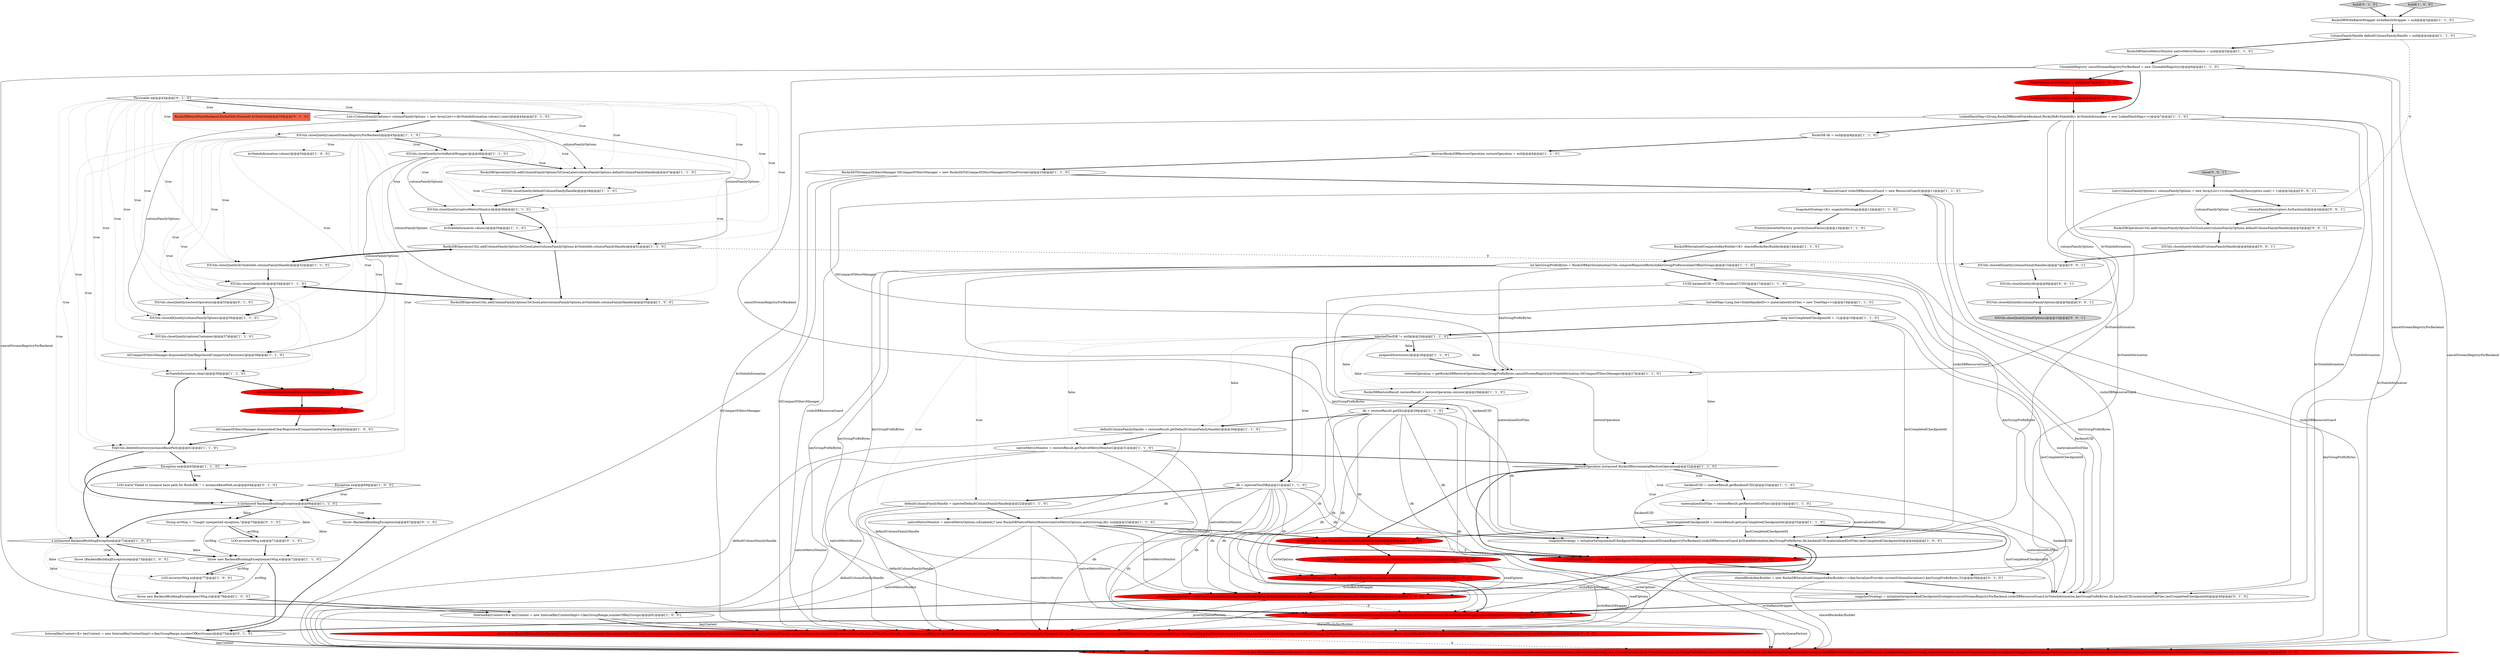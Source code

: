 digraph {
79 [style = filled, label = "InternalKeyContext<K> keyContext = new InternalKeyContextImpl<>(keyGroupRange,numberOfKeyGroups)@@@75@@@['0', '1', '0']", fillcolor = white, shape = ellipse image = "AAA0AAABBB2BBB"];
26 [style = filled, label = "RocksDbTtlCompactFiltersManager ttlCompactFiltersManager = new RocksDbTtlCompactFiltersManager(ttlTimeProvider)@@@10@@@['1', '1', '0']", fillcolor = white, shape = ellipse image = "AAA0AAABBB1BBB"];
17 [style = filled, label = "snapshotStrategy = initializeSavepointAndCheckpointStrategies(cancelStreamRegistryForBackend,rocksDBResourceGuard,kvStateInformation,keyGroupPrefixBytes,db,backendUID,materializedSstFiles,lastCompletedCheckpointId)@@@44@@@['1', '0', '0']", fillcolor = white, shape = ellipse image = "AAA0AAABBB1BBB"];
27 [style = filled, label = "db = restoreResult.getDb()@@@29@@@['1', '1', '0']", fillcolor = white, shape = ellipse image = "AAA0AAABBB1BBB"];
6 [style = filled, label = "IOUtils.closeQuietly(kvStateInfo.columnFamilyHandle)@@@52@@@['1', '1', '0']", fillcolor = white, shape = ellipse image = "AAA0AAABBB1BBB"];
53 [style = filled, label = "backendUID = restoreResult.getBackendUID()@@@33@@@['1', '1', '0']", fillcolor = white, shape = ellipse image = "AAA0AAABBB1BBB"];
88 [style = filled, label = "List<ColumnFamilyOptions> columnFamilyOptions = new ArrayList<>(columnFamilyDescriptors.size() + 1)@@@3@@@['0', '0', '1']", fillcolor = white, shape = ellipse image = "AAA0AAABBB3BBB"];
30 [style = filled, label = "e instanceof BackendBuildingException@@@72@@@['1', '0', '0']", fillcolor = white, shape = diamond image = "AAA0AAABBB1BBB"];
12 [style = filled, label = "AbstractRocksDBRestoreOperation restoreOperation = null@@@9@@@['1', '1', '0']", fillcolor = white, shape = ellipse image = "AAA0AAABBB1BBB"];
36 [style = filled, label = "db = injectedTestDB@@@21@@@['1', '1', '0']", fillcolor = white, shape = ellipse image = "AAA0AAABBB1BBB"];
19 [style = filled, label = "RocksDBSerializedCompositeKeyBuilder<K> sharedRocksKeyBuilder@@@14@@@['1', '1', '0']", fillcolor = white, shape = ellipse image = "AAA0AAABBB1BBB"];
77 [style = filled, label = "writeBatchWrapper = new RocksDBWriteBatchWrapper(db,optionsContainer.getWriteOptions(),writeBatchSize)@@@38@@@['0', '1', '0']", fillcolor = red, shape = ellipse image = "AAA1AAABBB2BBB"];
58 [style = filled, label = "IOUtils.closeQuietly(nativeMetricMonitor)@@@49@@@['1', '1', '0']", fillcolor = white, shape = ellipse image = "AAA0AAABBB1BBB"];
34 [style = filled, label = "RocksDBOperationUtils.addColumnFamilyOptionsToCloseLater(columnFamilyOptions,defaultColumnFamilyHandle)@@@47@@@['1', '1', '0']", fillcolor = white, shape = ellipse image = "AAA0AAABBB1BBB"];
32 [style = filled, label = "PriorityQueueSetFactory priorityQueueFactory@@@13@@@['1', '1', '0']", fillcolor = white, shape = ellipse image = "AAA0AAABBB1BBB"];
43 [style = filled, label = "IOUtils.closeQuietly(defaultColumnFamilyHandle)@@@48@@@['1', '1', '0']", fillcolor = white, shape = ellipse image = "AAA0AAABBB1BBB"];
4 [style = filled, label = "LOG.error(errMsg,e)@@@77@@@['1', '0', '0']", fillcolor = white, shape = ellipse image = "AAA0AAABBB1BBB"];
8 [style = filled, label = "RocksDBRestoreResult restoreResult = restoreOperation.restore()@@@28@@@['1', '1', '0']", fillcolor = white, shape = ellipse image = "AAA0AAABBB1BBB"];
41 [style = filled, label = "RocksDB db = null@@@8@@@['1', '1', '0']", fillcolor = white, shape = ellipse image = "AAA0AAABBB1BBB"];
22 [style = filled, label = "e instanceof BackendBuildingException@@@66@@@['1', '1', '0']", fillcolor = white, shape = diamond image = "AAA0AAABBB1BBB"];
47 [style = filled, label = "UUID backendUID = UUID.randomUUID()@@@17@@@['1', '1', '0']", fillcolor = white, shape = ellipse image = "AAA0AAABBB1BBB"];
68 [style = filled, label = "return new RocksDBKeyedStateBackend<>(this.userCodeClassLoader,this.instanceBasePath,this.optionsContainer,columnFamilyOptionsFactory,this.kvStateRegistry,this.keySerializerProvider.currentSchemaSerializer(),this.executionConfig,this.ttlTimeProvider,db,kvStateInformation,keyGroupPrefixBytes,cancelStreamRegistryForBackend,this.keyGroupCompressionDecorator,rocksDBResourceGuard,snapshotStrategy.checkpointSnapshotStrategy,snapshotStrategy.savepointSnapshotStrategy,writeBatchWrapper,defaultColumnFamilyHandle,nativeMetricMonitor,sharedRocksKeyBuilder,priorityQueueFactory,ttlCompactFiltersManager,keyContext,writeBatchSize)@@@76@@@['0', '1', '0']", fillcolor = red, shape = ellipse image = "AAA1AAABBB2BBB"];
50 [style = filled, label = "kvStateInformation.clear()@@@59@@@['1', '1', '0']", fillcolor = white, shape = ellipse image = "AAA0AAABBB1BBB"];
87 [style = filled, label = "IOUtils.closeAllQuietly(columnFamilyOptions)@@@9@@@['0', '0', '1']", fillcolor = white, shape = ellipse image = "AAA0AAABBB3BBB"];
24 [style = filled, label = "defaultColumnFamilyHandle = injectedDefaultColumnFamilyHandle@@@22@@@['1', '1', '0']", fillcolor = white, shape = ellipse image = "AAA0AAABBB1BBB"];
76 [style = filled, label = "sharedRocksKeyBuilder = new RocksDBSerializedCompositeKeyBuilder<>(keySerializerProvider.currentSchemaSerializer(),keyGroupPrefixBytes,32)@@@39@@@['0', '1', '0']", fillcolor = white, shape = ellipse image = "AAA0AAABBB2BBB"];
14 [style = filled, label = "WriteOptions writeOptions = null@@@7@@@['1', '0', '0']", fillcolor = red, shape = ellipse image = "AAA1AAABBB1BBB"];
81 [style = filled, label = "snapshotStrategy = initializeSavepointAndCheckpointStrategies(cancelStreamRegistryForBackend,rocksDBResourceGuard,kvStateInformation,keyGroupPrefixBytes,db,backendUID,materializedSstFiles,lastCompletedCheckpointId)@@@40@@@['0', '1', '0']", fillcolor = white, shape = ellipse image = "AAA0AAABBB2BBB"];
23 [style = filled, label = "IOUtils.closeQuietly(writeBatchWrapper)@@@46@@@['1', '1', '0']", fillcolor = white, shape = ellipse image = "AAA0AAABBB1BBB"];
29 [style = filled, label = "IOUtils.closeAllQuietly(columnFamilyOptions)@@@56@@@['1', '1', '0']", fillcolor = white, shape = ellipse image = "AAA0AAABBB1BBB"];
49 [style = filled, label = "LinkedHashMap<String,RocksDBKeyedStateBackend.RocksDbKvStateInfo> kvStateInformation = new LinkedHashMap<>()@@@7@@@['1', '1', '0']", fillcolor = white, shape = ellipse image = "AAA0AAABBB1BBB"];
78 [style = filled, label = "throw (BackendBuildingException)e@@@67@@@['0', '1', '0']", fillcolor = white, shape = ellipse image = "AAA0AAABBB2BBB"];
13 [style = filled, label = "SnapshotStrategy<K> snapshotStrategy@@@12@@@['1', '1', '0']", fillcolor = white, shape = ellipse image = "AAA0AAABBB1BBB"];
62 [style = filled, label = "priorityQueueFactory = initPriorityQueueFactory(keyGroupPrefixBytes,kvStateInformation,db,writeBatchWrapper,nativeMetricMonitor)@@@41@@@['1', '1', '0']", fillcolor = red, shape = ellipse image = "AAA1AAABBB1BBB"];
86 [style = filled, label = "IOUtils.closeQuietly(readOptions)@@@10@@@['0', '0', '1']", fillcolor = lightgray, shape = ellipse image = "AAA0AAABBB3BBB"];
31 [style = filled, label = "prepareDirectories()@@@26@@@['1', '1', '0']", fillcolor = white, shape = ellipse image = "AAA0AAABBB1BBB"];
35 [style = filled, label = "SortedMap<Long,Set<StateHandleID>> materializedSstFiles = new TreeMap<>()@@@18@@@['1', '1', '0']", fillcolor = white, shape = ellipse image = "AAA0AAABBB1BBB"];
45 [style = filled, label = "RocksDBOperationUtils.addColumnFamilyOptionsToCloseLater(columnFamilyOptions,kvStateInfo.columnFamilyHandle)@@@55@@@['1', '0', '0']", fillcolor = white, shape = ellipse image = "AAA0AAABBB1BBB"];
7 [style = filled, label = "long lastCompletedCheckpointId = -1L@@@19@@@['1', '1', '0']", fillcolor = white, shape = ellipse image = "AAA0AAABBB1BBB"];
55 [style = filled, label = "nativeMetricMonitor = restoreResult.getNativeMetricMonitor()@@@31@@@['1', '1', '0']", fillcolor = white, shape = ellipse image = "AAA0AAABBB1BBB"];
63 [style = filled, label = "throw new BackendBuildingException(errMsg,e)@@@72@@@['1', '1', '0']", fillcolor = white, shape = ellipse image = "AAA0AAABBB1BBB"];
80 [style = filled, label = "Throwable e@@@43@@@['0', '1', '0']", fillcolor = white, shape = diamond image = "AAA0AAABBB2BBB"];
82 [style = filled, label = "RocksDBOperationUtils.addColumnFamilyOptionsToCloseLater(columnFamilyOptions,defaultColumnFamilyHandle)@@@5@@@['0', '0', '1']", fillcolor = white, shape = ellipse image = "AAA0AAABBB3BBB"];
74 [style = filled, label = "IOUtils.closeQuietly(restoreOperation)@@@55@@@['0', '1', '0']", fillcolor = white, shape = ellipse image = "AAA0AAABBB2BBB"];
59 [style = filled, label = "nativeMetricMonitor = nativeMetricOptions.isEnabled()? new RocksDBNativeMetricMonitor(nativeMetricOptions,metricGroup,db): null@@@23@@@['1', '1', '0']", fillcolor = white, shape = ellipse image = "AAA0AAABBB1BBB"];
33 [style = filled, label = "IOUtils.closeQuietly(db)@@@54@@@['1', '1', '0']", fillcolor = white, shape = ellipse image = "AAA0AAABBB1BBB"];
18 [style = filled, label = "InternalKeyContext<K> keyContext = new InternalKeyContextImpl<>(keyGroupRange,numberOfKeyGroups)@@@81@@@['1', '0', '0']", fillcolor = white, shape = ellipse image = "AAA0AAABBB1BBB"];
72 [style = filled, label = "LOG.error(errMsg,e)@@@71@@@['0', '1', '0']", fillcolor = white, shape = ellipse image = "AAA0AAABBB2BBB"];
37 [style = filled, label = "throw new BackendBuildingException(errMsg,e)@@@78@@@['1', '0', '0']", fillcolor = white, shape = ellipse image = "AAA0AAABBB1BBB"];
42 [style = filled, label = "readOptions = RocksDBOperationUtils.createTotalOrderSeekReadOptions()@@@41@@@['1', '0', '0']", fillcolor = red, shape = ellipse image = "AAA1AAABBB1BBB"];
69 [style = filled, label = "RocksDBKeyedStateBackend.RocksDbKvStateInfo kvStateInfo@@@50@@@['0', '1', '0']", fillcolor = tomato, shape = box image = "AAA0AAABBB2BBB"];
20 [style = filled, label = "injectedTestDB != null@@@20@@@['1', '1', '0']", fillcolor = white, shape = diamond image = "AAA0AAABBB1BBB"];
60 [style = filled, label = "ttlCompactFiltersManager.disposeAndClearRegisteredCompactionFactories()@@@58@@@['1', '1', '0']", fillcolor = white, shape = ellipse image = "AAA0AAABBB1BBB"];
40 [style = filled, label = "materializedSstFiles = restoreResult.getRestoredSstFiles()@@@34@@@['1', '1', '0']", fillcolor = white, shape = ellipse image = "AAA0AAABBB1BBB"];
10 [style = filled, label = "Exception ex@@@69@@@['1', '0', '0']", fillcolor = white, shape = diamond image = "AAA0AAABBB1BBB"];
5 [style = filled, label = "kvStateInformation.values()@@@54@@@['1', '0', '0']", fillcolor = white, shape = ellipse image = "AAA0AAABBB1BBB"];
25 [style = filled, label = "IOUtils.closeQuietly(cancelStreamRegistryForBackend)@@@45@@@['1', '1', '0']", fillcolor = white, shape = ellipse image = "AAA0AAABBB1BBB"];
84 [style = filled, label = "IOUtils.closeAllQuietly(columnFamilyHandles)@@@7@@@['0', '0', '1']", fillcolor = white, shape = ellipse image = "AAA0AAABBB3BBB"];
65 [style = filled, label = "ResourceGuard rocksDBResourceGuard = new ResourceGuard()@@@11@@@['1', '1', '0']", fillcolor = white, shape = ellipse image = "AAA0AAABBB1BBB"];
75 [style = filled, label = "LOG.warn(\"Failed to instance base path for RocksDB: \" + instanceBasePath,ex)@@@64@@@['0', '1', '0']", fillcolor = white, shape = ellipse image = "AAA0AAABBB2BBB"];
51 [style = filled, label = "ReadOptions readOptions = null@@@8@@@['1', '0', '0']", fillcolor = red, shape = ellipse image = "AAA1AAABBB1BBB"];
70 [style = filled, label = "String errMsg = \"Caught unexpected exception.\"@@@70@@@['0', '1', '0']", fillcolor = white, shape = ellipse image = "AAA0AAABBB2BBB"];
56 [style = filled, label = "int keyGroupPrefixBytes = RocksDBKeySerializationUtils.computeRequiredBytesInKeyGroupPrefix(numberOfKeyGroups)@@@15@@@['1', '1', '0']", fillcolor = white, shape = ellipse image = "AAA0AAABBB1BBB"];
57 [style = filled, label = "writeBatchWrapper = new RocksDBWriteBatchWrapper(db,writeOptions,writeBatchSize)@@@42@@@['1', '0', '0']", fillcolor = red, shape = ellipse image = "AAA1AAABBB1BBB"];
0 [style = filled, label = "defaultColumnFamilyHandle = restoreResult.getDefaultColumnFamilyHandle()@@@30@@@['1', '1', '0']", fillcolor = white, shape = ellipse image = "AAA0AAABBB1BBB"];
3 [style = filled, label = "kvStateInformation.values()@@@50@@@['1', '1', '0']", fillcolor = white, shape = ellipse image = "AAA0AAABBB1BBB"];
11 [style = filled, label = "IOUtils.closeQuietly(writeOptions)@@@63@@@['1', '0', '0']", fillcolor = red, shape = ellipse image = "AAA1AAABBB1BBB"];
2 [style = filled, label = "Exception ex@@@63@@@['1', '1', '0']", fillcolor = white, shape = diamond image = "AAA0AAABBB1BBB"];
89 [style = filled, label = "columnFamilyDescriptors.forEach(null)@@@4@@@['0', '0', '1']", fillcolor = white, shape = ellipse image = "AAA0AAABBB3BBB"];
1 [style = filled, label = "FileUtils.deleteDirectory(instanceBasePath)@@@61@@@['1', '1', '0']", fillcolor = white, shape = ellipse image = "AAA0AAABBB1BBB"];
61 [style = filled, label = "IOUtils.closeQuietly(readOptions)@@@62@@@['1', '0', '0']", fillcolor = red, shape = ellipse image = "AAA1AAABBB1BBB"];
71 [style = filled, label = "build['0', '1', '0']", fillcolor = lightgray, shape = diamond image = "AAA0AAABBB2BBB"];
54 [style = filled, label = "lastCompletedCheckpointId = restoreResult.getLastCompletedCheckpointId()@@@35@@@['1', '1', '0']", fillcolor = white, shape = ellipse image = "AAA0AAABBB1BBB"];
39 [style = filled, label = "CloseableRegistry cancelStreamRegistryForBackend = new CloseableRegistry()@@@6@@@['1', '1', '0']", fillcolor = white, shape = ellipse image = "AAA0AAABBB1BBB"];
52 [style = filled, label = "throw (BackendBuildingException)e@@@73@@@['1', '0', '0']", fillcolor = white, shape = ellipse image = "AAA0AAABBB1BBB"];
66 [style = filled, label = "restoreOperation instanceof RocksDBIncrementalRestoreOperation@@@32@@@['1', '1', '0']", fillcolor = white, shape = diamond image = "AAA0AAABBB1BBB"];
44 [style = filled, label = "RocksDBWriteBatchWrapper writeBatchWrapper = null@@@3@@@['1', '1', '0']", fillcolor = white, shape = ellipse image = "AAA0AAABBB1BBB"];
83 [style = filled, label = "close['0', '0', '1']", fillcolor = lightgray, shape = diamond image = "AAA0AAABBB3BBB"];
73 [style = filled, label = "List<ColumnFamilyOptions> columnFamilyOptions = new ArrayList<>(kvStateInformation.values().size())@@@44@@@['0', '1', '0']", fillcolor = white, shape = ellipse image = "AAA0AAABBB2BBB"];
15 [style = filled, label = "priorityQueueFactory = initPriorityQueueFactory(keyGroupPrefixBytes,kvStateInformation,db,readOptions,writeBatchWrapper,nativeMetricMonitor)@@@45@@@['1', '0', '0']", fillcolor = red, shape = ellipse image = "AAA1AAABBB1BBB"];
28 [style = filled, label = "writeOptions = new WriteOptions().setDisableWAL(true)@@@40@@@['1', '0', '0']", fillcolor = red, shape = ellipse image = "AAA1AAABBB1BBB"];
46 [style = filled, label = "build['1', '0', '0']", fillcolor = lightgray, shape = diamond image = "AAA0AAABBB1BBB"];
16 [style = filled, label = "RocksDBOperationUtils.addColumnFamilyOptionsToCloseLater(columnFamilyOptions,kvStateInfo.columnFamilyHandle)@@@51@@@['1', '1', '0']", fillcolor = white, shape = ellipse image = "AAA0AAABBB1BBB"];
38 [style = filled, label = "ColumnFamilyHandle defaultColumnFamilyHandle = null@@@4@@@['1', '1', '0']", fillcolor = white, shape = ellipse image = "AAA0AAABBB1BBB"];
21 [style = filled, label = "ttlCompactFiltersManager.disposeAndClearRegisteredCompactionFactories()@@@64@@@['1', '0', '0']", fillcolor = white, shape = ellipse image = "AAA0AAABBB1BBB"];
48 [style = filled, label = "RocksDBNativeMetricMonitor nativeMetricMonitor = null@@@5@@@['1', '1', '0']", fillcolor = white, shape = ellipse image = "AAA0AAABBB1BBB"];
67 [style = filled, label = "return new RocksDBKeyedStateBackend<>(this.userCodeClassLoader,this.instanceBasePath,this.optionsContainer,columnFamilyOptionsFactory,this.kvStateRegistry,this.keySerializerProvider.currentSchemaSerializer(),this.executionConfig,this.ttlTimeProvider,db,writeOptions,readOptions,kvStateInformation,keyGroupPrefixBytes,cancelStreamRegistryForBackend,this.keyGroupCompressionDecorator,rocksDBResourceGuard,snapshotStrategy.checkpointSnapshotStrategy,snapshotStrategy.savepointSnapshotStrategy,writeBatchWrapper,defaultColumnFamilyHandle,nativeMetricMonitor,sharedRocksKeyBuilder,priorityQueueFactory,ttlCompactFiltersManager,keyContext,writeBatchSize)@@@82@@@['1', '0', '0']", fillcolor = red, shape = ellipse image = "AAA1AAABBB1BBB"];
9 [style = filled, label = "restoreOperation = getRocksDBRestoreOperation(keyGroupPrefixBytes,cancelStreamRegistry,kvStateInformation,ttlCompactFiltersManager)@@@27@@@['1', '1', '0']", fillcolor = white, shape = ellipse image = "AAA0AAABBB1BBB"];
90 [style = filled, label = "IOUtils.closeQuietly(db)@@@8@@@['0', '0', '1']", fillcolor = white, shape = ellipse image = "AAA0AAABBB3BBB"];
85 [style = filled, label = "IOUtils.closeQuietly(defaultColumnFamilyHandle)@@@6@@@['0', '0', '1']", fillcolor = white, shape = ellipse image = "AAA0AAABBB3BBB"];
64 [style = filled, label = "IOUtils.closeQuietly(optionsContainer)@@@57@@@['1', '1', '0']", fillcolor = white, shape = ellipse image = "AAA0AAABBB1BBB"];
36->81 [style = solid, label="db"];
71->44 [style = bold, label=""];
83->88 [style = bold, label=""];
36->68 [style = solid, label="db"];
26->9 [style = solid, label="ttlCompactFiltersManager"];
70->63 [style = solid, label="errMsg"];
33->74 [style = bold, label=""];
57->62 [style = bold, label=""];
31->9 [style = bold, label=""];
55->67 [style = solid, label="nativeMetricMonitor"];
53->17 [style = solid, label="backendUID"];
30->52 [style = bold, label=""];
42->15 [style = solid, label="readOptions"];
63->37 [style = solid, label="errMsg"];
2->75 [style = bold, label=""];
77->68 [style = solid, label="writeBatchWrapper"];
80->58 [style = dotted, label="true"];
65->17 [style = solid, label="rocksDBResourceGuard"];
45->33 [style = bold, label=""];
39->14 [style = bold, label=""];
35->81 [style = solid, label="materializedSstFiles"];
20->36 [style = dotted, label="true"];
80->16 [style = dotted, label="true"];
60->50 [style = bold, label=""];
73->16 [style = solid, label="columnFamilyOptions"];
82->85 [style = bold, label=""];
58->3 [style = bold, label=""];
3->16 [style = bold, label=""];
25->29 [style = dotted, label="true"];
25->11 [style = dotted, label="true"];
48->39 [style = bold, label=""];
22->30 [style = bold, label=""];
56->47 [style = bold, label=""];
20->8 [style = dotted, label="false"];
25->61 [style = dotted, label="true"];
26->65 [style = bold, label=""];
27->68 [style = solid, label="db"];
77->62 [style = solid, label="writeBatchWrapper"];
20->59 [style = dotted, label="true"];
39->68 [style = solid, label="cancelStreamRegistryForBackend"];
36->24 [style = bold, label=""];
36->17 [style = solid, label="db"];
23->45 [style = solid, label="columnFamilyOptions"];
25->60 [style = dotted, label="true"];
56->15 [style = solid, label="keyGroupPrefixBytes"];
25->50 [style = dotted, label="true"];
21->1 [style = bold, label=""];
39->49 [style = bold, label=""];
76->81 [style = bold, label=""];
59->77 [style = bold, label=""];
49->9 [style = solid, label="kvStateInformation"];
54->17 [style = solid, label="lastCompletedCheckpointId"];
36->77 [style = solid, label="db"];
20->55 [style = dotted, label="false"];
33->45 [style = bold, label=""];
22->78 [style = bold, label=""];
39->67 [style = solid, label="cancelStreamRegistryForBackend"];
28->42 [style = bold, label=""];
36->62 [style = solid, label="db"];
66->28 [style = bold, label=""];
75->22 [style = bold, label=""];
85->84 [style = bold, label=""];
8->27 [style = bold, label=""];
64->60 [style = bold, label=""];
43->58 [style = bold, label=""];
35->7 [style = bold, label=""];
0->68 [style = solid, label="defaultColumnFamilyHandle"];
25->21 [style = dotted, label="true"];
18->67 [style = solid, label="keyContext"];
56->62 [style = solid, label="keyGroupPrefixBytes"];
62->68 [style = solid, label="priorityQueueFactory"];
24->59 [style = bold, label=""];
61->11 [style = bold, label=""];
13->32 [style = bold, label=""];
26->68 [style = solid, label="ttlCompactFiltersManager"];
55->68 [style = solid, label="nativeMetricMonitor"];
20->9 [style = dotted, label="false"];
35->17 [style = solid, label="materializedSstFiles"];
40->81 [style = solid, label="materializedSstFiles"];
27->0 [style = bold, label=""];
58->16 [style = bold, label=""];
20->24 [style = dotted, label="true"];
16->45 [style = bold, label=""];
39->81 [style = solid, label="cancelStreamRegistryForBackend"];
16->6 [style = bold, label=""];
62->79 [style = bold, label=""];
49->15 [style = solid, label="kvStateInformation"];
65->68 [style = solid, label="rocksDBResourceGuard"];
66->54 [style = dotted, label="true"];
76->68 [style = solid, label="sharedRocksKeyBuilder"];
54->77 [style = bold, label=""];
20->66 [style = dotted, label="false"];
88->82 [style = solid, label="columnFamilyOptions"];
80->6 [style = dotted, label="true"];
20->31 [style = bold, label=""];
56->68 [style = solid, label="keyGroupPrefixBytes"];
2->75 [style = dotted, label="true"];
27->17 [style = solid, label="db"];
80->34 [style = dotted, label="true"];
9->8 [style = bold, label=""];
15->67 [style = solid, label="priorityQueueFactory"];
9->66 [style = solid, label="restoreOperation"];
19->56 [style = bold, label=""];
44->38 [style = bold, label=""];
55->62 [style = solid, label="nativeMetricMonitor"];
80->29 [style = dotted, label="true"];
33->29 [style = bold, label=""];
56->81 [style = solid, label="keyGroupPrefixBytes"];
25->45 [style = dotted, label="true"];
30->37 [style = dotted, label="false"];
90->87 [style = bold, label=""];
49->62 [style = solid, label="kvStateInformation"];
25->5 [style = dotted, label="true"];
88->87 [style = solid, label="columnFamilyOptions"];
39->17 [style = solid, label="cancelStreamRegistryForBackend"];
65->67 [style = solid, label="rocksDBResourceGuard"];
36->57 [style = solid, label="db"];
80->64 [style = dotted, label="true"];
52->18 [style = bold, label=""];
30->4 [style = dotted, label="false"];
30->63 [style = dotted, label="false"];
65->81 [style = solid, label="rocksDBResourceGuard"];
49->17 [style = solid, label="kvStateInformation"];
17->15 [style = bold, label=""];
25->6 [style = dotted, label="true"];
49->41 [style = bold, label=""];
29->64 [style = bold, label=""];
62->17 [style = bold, label=""];
80->50 [style = dotted, label="true"];
59->28 [style = bold, label=""];
25->23 [style = dotted, label="true"];
25->64 [style = dotted, label="true"];
81->62 [style = bold, label=""];
80->3 [style = dotted, label="true"];
55->66 [style = bold, label=""];
84->90 [style = bold, label=""];
62->67 [style = solid, label="sharedRocksKeyBuilder"];
28->77 [style = dashed, label="0"];
70->72 [style = solid, label="errMsg"];
46->44 [style = bold, label=""];
59->68 [style = solid, label="nativeMetricMonitor"];
42->67 [style = solid, label="readOptions"];
80->22 [style = dotted, label="true"];
63->79 [style = bold, label=""];
80->60 [style = dotted, label="true"];
53->81 [style = solid, label="backendUID"];
11->21 [style = bold, label=""];
78->79 [style = bold, label=""];
56->67 [style = solid, label="keyGroupPrefixBytes"];
22->78 [style = dotted, label="true"];
23->60 [style = solid, label="columnFamilyOptions"];
27->77 [style = solid, label="db"];
53->40 [style = bold, label=""];
7->17 [style = solid, label="lastCompletedCheckpointId"];
7->81 [style = solid, label="lastCompletedCheckpointId"];
22->70 [style = bold, label=""];
38->89 [style = dashed, label="0"];
57->67 [style = solid, label="writeBatchWrapper"];
7->20 [style = bold, label=""];
32->19 [style = bold, label=""];
28->67 [style = solid, label="writeOptions"];
38->48 [style = bold, label=""];
73->34 [style = solid, label="columnFamilyOptions"];
36->67 [style = solid, label="db"];
49->68 [style = solid, label="kvStateInformation"];
30->63 [style = bold, label=""];
20->27 [style = dotted, label="false"];
27->81 [style = solid, label="db"];
80->73 [style = dotted, label="true"];
23->58 [style = solid, label="columnFamilyOptions"];
47->81 [style = solid, label="backendUID"];
0->67 [style = solid, label="defaultColumnFamilyHandle"];
72->63 [style = bold, label=""];
40->17 [style = solid, label="materializedSstFiles"];
42->57 [style = bold, label=""];
6->33 [style = bold, label=""];
73->25 [style = bold, label=""];
66->53 [style = dotted, label="true"];
25->43 [style = dotted, label="true"];
18->67 [style = bold, label=""];
1->2 [style = bold, label=""];
54->81 [style = solid, label="lastCompletedCheckpointId"];
41->12 [style = bold, label=""];
70->72 [style = bold, label=""];
89->82 [style = bold, label=""];
28->57 [style = solid, label="writeOptions"];
87->86 [style = bold, label=""];
50->61 [style = bold, label=""];
34->43 [style = bold, label=""];
54->28 [style = bold, label=""];
79->68 [style = bold, label=""];
25->2 [style = dotted, label="true"];
80->25 [style = dotted, label="true"];
22->72 [style = dotted, label="false"];
59->15 [style = solid, label="nativeMetricMonitor"];
27->57 [style = solid, label="db"];
20->36 [style = bold, label=""];
25->16 [style = dotted, label="true"];
30->52 [style = dotted, label="true"];
80->1 [style = dotted, label="true"];
25->1 [style = dotted, label="true"];
10->22 [style = bold, label=""];
66->77 [style = bold, label=""];
63->4 [style = bold, label=""];
26->67 [style = solid, label="ttlCompactFiltersManager"];
79->68 [style = solid, label="keyContext"];
25->33 [style = dotted, label="true"];
40->54 [style = bold, label=""];
20->0 [style = dotted, label="false"];
74->29 [style = bold, label=""];
22->70 [style = dotted, label="false"];
66->53 [style = bold, label=""];
25->23 [style = bold, label=""];
25->34 [style = dotted, label="true"];
24->67 [style = solid, label="defaultColumnFamilyHandle"];
88->89 [style = bold, label=""];
14->51 [style = bold, label=""];
36->15 [style = solid, label="db"];
27->67 [style = solid, label="db"];
25->58 [style = dotted, label="true"];
51->49 [style = bold, label=""];
12->26 [style = bold, label=""];
36->59 [style = solid, label="db"];
80->43 [style = dotted, label="true"];
47->35 [style = bold, label=""];
80->73 [style = bold, label=""];
15->18 [style = bold, label=""];
49->81 [style = solid, label="kvStateInformation"];
80->23 [style = dotted, label="true"];
15->62 [style = dashed, label="0"];
59->62 [style = solid, label="nativeMetricMonitor"];
16->84 [style = dashed, label="0"];
1->22 [style = bold, label=""];
27->15 [style = solid, label="db"];
49->67 [style = solid, label="kvStateInformation"];
77->76 [style = bold, label=""];
4->37 [style = bold, label=""];
59->67 [style = solid, label="nativeMetricMonitor"];
63->4 [style = solid, label="errMsg"];
20->31 [style = dotted, label="false"];
6->16 [style = bold, label=""];
50->1 [style = bold, label=""];
47->17 [style = solid, label="backendUID"];
0->55 [style = bold, label=""];
56->17 [style = solid, label="keyGroupPrefixBytes"];
27->62 [style = solid, label="db"];
80->69 [style = dotted, label="true"];
22->63 [style = dotted, label="false"];
57->15 [style = solid, label="writeBatchWrapper"];
37->18 [style = bold, label=""];
23->34 [style = bold, label=""];
25->3 [style = dotted, label="true"];
10->22 [style = dotted, label="true"];
65->13 [style = bold, label=""];
2->30 [style = bold, label=""];
24->68 [style = solid, label="defaultColumnFamilyHandle"];
25->30 [style = dotted, label="true"];
80->74 [style = dotted, label="true"];
80->33 [style = dotted, label="true"];
55->15 [style = solid, label="nativeMetricMonitor"];
67->68 [style = dashed, label="0"];
73->29 [style = solid, label="columnFamilyOptions"];
56->76 [style = solid, label="keyGroupPrefixBytes"];
56->9 [style = solid, label="keyGroupPrefixBytes"];
66->40 [style = dotted, label="true"];
}
